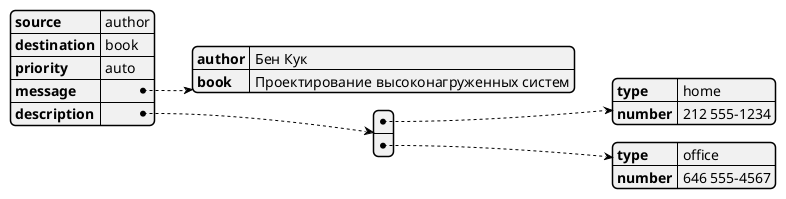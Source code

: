 @startjson
{
  "source": "author",
  "destination": "book",
  "priority": "auto",
  "message": {
    "author": "Бен Кук",
    "book": "Проектирование высоконагруженных систем"
  },
  "description": [
    {
      "type": "home",
      "number": "212 555-1234"
    },
    {
      "type": "office",
      "number": "646 555-4567"
    }
  ]
}
@endjson